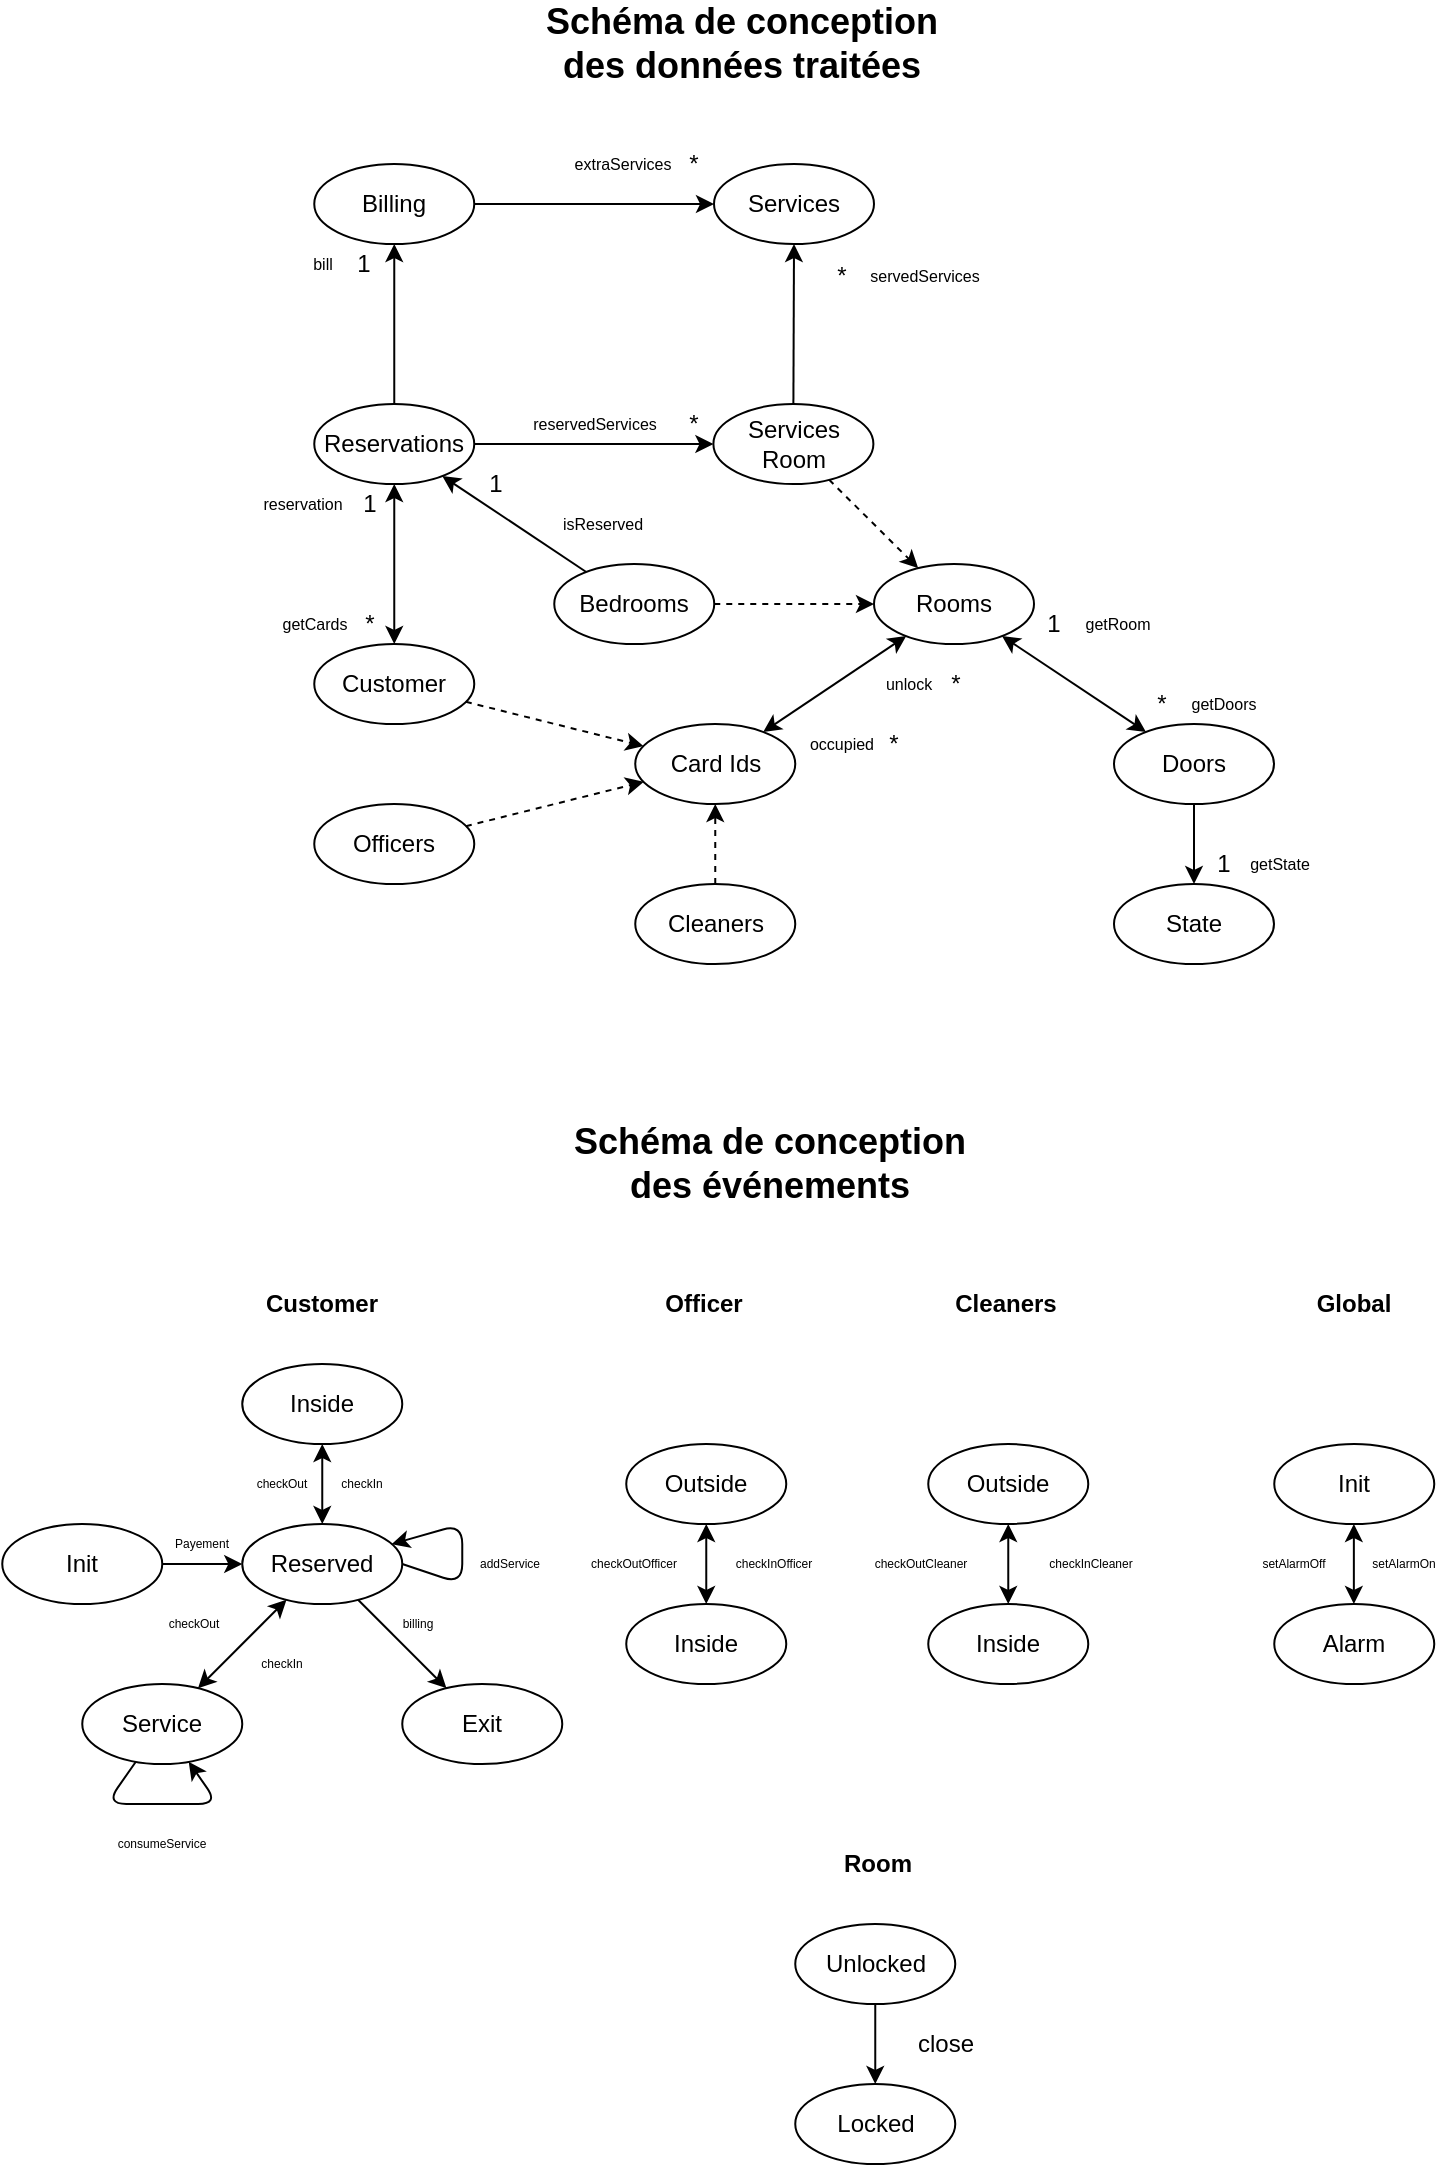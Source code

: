 <mxfile version="13.7.9" type="device"><diagram id="mKZ3kIbZx4iA2IMD-GMo" name="Page-1"><mxGraphModel dx="569" dy="329" grid="0" gridSize="10" guides="1" tooltips="1" connect="1" arrows="1" fold="1" page="1" pageScale="1" pageWidth="827" pageHeight="1169" math="0" shadow="0"><root><mxCell id="0"/><mxCell id="1" parent="0"/><mxCell id="wAJNwWQqcgvi-j1PNpbh-5" value="Schéma de conception des données traitées" style="text;html=1;strokeColor=none;fillColor=none;align=center;verticalAlign=middle;whiteSpace=wrap;rounded=0;fontSize=18;fontStyle=1" parent="1" vertex="1"><mxGeometry x="304" y="50" width="220" height="20" as="geometry"/></mxCell><mxCell id="wAJNwWQqcgvi-j1PNpbh-41" value="Init" style="ellipse;whiteSpace=wrap;html=1;" parent="1" vertex="1"><mxGeometry x="44.13" y="800" width="80" height="40" as="geometry"/></mxCell><mxCell id="wAJNwWQqcgvi-j1PNpbh-49" value="Schéma de conception des événements" style="text;html=1;strokeColor=none;fillColor=none;align=center;verticalAlign=middle;whiteSpace=wrap;rounded=0;fontSize=18;fontStyle=1" parent="1" vertex="1"><mxGeometry x="318.13" y="610" width="220" height="20" as="geometry"/></mxCell><mxCell id="wAJNwWQqcgvi-j1PNpbh-52" value="Reserved" style="ellipse;whiteSpace=wrap;html=1;" parent="1" vertex="1"><mxGeometry x="164.13" y="800" width="80" height="40" as="geometry"/></mxCell><mxCell id="wAJNwWQqcgvi-j1PNpbh-53" value="" style="endArrow=classic;html=1;fontSize=18;" parent="1" source="wAJNwWQqcgvi-j1PNpbh-41" target="wAJNwWQqcgvi-j1PNpbh-52" edge="1"><mxGeometry width="50" height="50" relative="1" as="geometry"><mxPoint x="119.13" y="950" as="sourcePoint"/><mxPoint x="169.13" y="900" as="targetPoint"/></mxGeometry></mxCell><mxCell id="wAJNwWQqcgvi-j1PNpbh-54" value="&lt;font style=&quot;font-size: 6px;&quot;&gt;Payement&lt;/font&gt;" style="text;html=1;strokeColor=none;fillColor=none;align=center;verticalAlign=middle;whiteSpace=wrap;rounded=0;fontSize=6;" parent="1" vertex="1"><mxGeometry x="124.13" y="800" width="40" height="20" as="geometry"/></mxCell><mxCell id="wAJNwWQqcgvi-j1PNpbh-55" value="Inside" style="ellipse;whiteSpace=wrap;html=1;" parent="1" vertex="1"><mxGeometry x="164.13" y="720" width="80" height="40" as="geometry"/></mxCell><mxCell id="wAJNwWQqcgvi-j1PNpbh-56" value="" style="endArrow=classic;html=1;fontSize=18;startArrow=classic;startFill=1;" parent="1" source="wAJNwWQqcgvi-j1PNpbh-52" target="wAJNwWQqcgvi-j1PNpbh-55" edge="1"><mxGeometry width="50" height="50" relative="1" as="geometry"><mxPoint x="174.13" y="750" as="sourcePoint"/><mxPoint x="214.13" y="750" as="targetPoint"/></mxGeometry></mxCell><mxCell id="wAJNwWQqcgvi-j1PNpbh-57" value="&lt;font style=&quot;font-size: 6px;&quot;&gt;checkIn&lt;/font&gt;" style="text;html=1;strokeColor=none;fillColor=none;align=center;verticalAlign=middle;whiteSpace=wrap;rounded=0;fontSize=6;" parent="1" vertex="1"><mxGeometry x="204.13" y="770" width="40" height="20" as="geometry"/></mxCell><mxCell id="wAJNwWQqcgvi-j1PNpbh-61" value="&lt;font style=&quot;font-size: 6px;&quot;&gt;checkOut&lt;/font&gt;" style="text;html=1;strokeColor=none;fillColor=none;align=center;verticalAlign=middle;whiteSpace=wrap;rounded=0;fontSize=6;" parent="1" vertex="1"><mxGeometry x="164.13" y="770" width="40" height="20" as="geometry"/></mxCell><mxCell id="wAJNwWQqcgvi-j1PNpbh-64" value="Service" style="ellipse;whiteSpace=wrap;html=1;" parent="1" vertex="1"><mxGeometry x="84.13" y="880" width="80" height="40" as="geometry"/></mxCell><mxCell id="wAJNwWQqcgvi-j1PNpbh-65" value="" style="endArrow=classic;html=1;fontSize=18;startArrow=classic;startFill=1;" parent="1" source="wAJNwWQqcgvi-j1PNpbh-52" target="wAJNwWQqcgvi-j1PNpbh-64" edge="1"><mxGeometry width="50" height="50" relative="1" as="geometry"><mxPoint x="247.412" y="818.906" as="sourcePoint"/><mxPoint x="300.848" y="801.094" as="targetPoint"/></mxGeometry></mxCell><mxCell id="wAJNwWQqcgvi-j1PNpbh-66" value="&lt;font style=&quot;font-size: 6px&quot;&gt;checkIn&lt;/font&gt;" style="text;html=1;strokeColor=none;fillColor=none;align=center;verticalAlign=middle;whiteSpace=wrap;rounded=0;fontSize=6;" parent="1" vertex="1"><mxGeometry x="164.13" y="860" width="40" height="20" as="geometry"/></mxCell><mxCell id="wAJNwWQqcgvi-j1PNpbh-67" value="&lt;font style=&quot;font-size: 6px&quot;&gt;checkOut&lt;/font&gt;" style="text;html=1;strokeColor=none;fillColor=none;align=center;verticalAlign=middle;whiteSpace=wrap;rounded=0;fontSize=6;" parent="1" vertex="1"><mxGeometry x="116.13" y="840" width="48" height="20" as="geometry"/></mxCell><mxCell id="wAJNwWQqcgvi-j1PNpbh-68" value="" style="endArrow=classic;html=1;fontSize=18;" parent="1" source="wAJNwWQqcgvi-j1PNpbh-64" target="wAJNwWQqcgvi-j1PNpbh-64" edge="1"><mxGeometry width="50" height="50" relative="1" as="geometry"><mxPoint x="250.13" y="920" as="sourcePoint"/><mxPoint x="296.13" y="900" as="targetPoint"/><Array as="points"><mxPoint x="96.13" y="940"/><mxPoint x="152.13" y="940"/></Array></mxGeometry></mxCell><mxCell id="wAJNwWQqcgvi-j1PNpbh-69" value="&lt;font style=&quot;font-size: 6px;&quot;&gt;consumeService&lt;/font&gt;" style="text;html=1;strokeColor=none;fillColor=none;align=center;verticalAlign=middle;whiteSpace=wrap;rounded=0;fontSize=6;" parent="1" vertex="1"><mxGeometry x="100.13" y="950" width="48" height="20" as="geometry"/></mxCell><mxCell id="wAJNwWQqcgvi-j1PNpbh-70" value="Exit" style="ellipse;whiteSpace=wrap;html=1;" parent="1" vertex="1"><mxGeometry x="244.13" y="880" width="80" height="40" as="geometry"/></mxCell><mxCell id="wAJNwWQqcgvi-j1PNpbh-71" value="" style="endArrow=classic;html=1;fontSize=18;" parent="1" source="wAJNwWQqcgvi-j1PNpbh-52" target="wAJNwWQqcgvi-j1PNpbh-70" edge="1"><mxGeometry width="50" height="50" relative="1" as="geometry"><mxPoint x="231.1" y="847.635" as="sourcePoint"/><mxPoint x="188.13" y="880" as="targetPoint"/></mxGeometry></mxCell><mxCell id="wAJNwWQqcgvi-j1PNpbh-72" value="&lt;font style=&quot;font-size: 6px&quot;&gt;billing&lt;/font&gt;" style="text;html=1;strokeColor=none;fillColor=none;align=center;verticalAlign=middle;whiteSpace=wrap;rounded=0;fontSize=6;" parent="1" vertex="1"><mxGeometry x="242.13" y="840" width="20" height="20" as="geometry"/></mxCell><mxCell id="wAJNwWQqcgvi-j1PNpbh-73" value="" style="endArrow=classic;html=1;fontSize=18;exitX=1;exitY=0.5;exitDx=0;exitDy=0;" parent="1" source="wAJNwWQqcgvi-j1PNpbh-52" target="wAJNwWQqcgvi-j1PNpbh-52" edge="1"><mxGeometry width="50" height="50" relative="1" as="geometry"><mxPoint x="278.13" y="889.6" as="sourcePoint"/><mxPoint x="244.13" y="880" as="targetPoint"/><Array as="points"><mxPoint x="274.13" y="830"/><mxPoint x="274.13" y="800"/></Array></mxGeometry></mxCell><mxCell id="wAJNwWQqcgvi-j1PNpbh-74" value="addService" style="text;html=1;strokeColor=none;fillColor=none;align=center;verticalAlign=middle;whiteSpace=wrap;rounded=0;fontSize=6;" parent="1" vertex="1"><mxGeometry x="278.13" y="810" width="40" height="20" as="geometry"/></mxCell><mxCell id="wAJNwWQqcgvi-j1PNpbh-75" value="&lt;font style=&quot;font-size: 12px&quot;&gt;&lt;b&gt;Customer&lt;/b&gt;&lt;/font&gt;" style="text;html=1;strokeColor=none;fillColor=none;align=center;verticalAlign=middle;whiteSpace=wrap;rounded=0;fontSize=6;" parent="1" vertex="1"><mxGeometry x="164.13" y="680" width="80" height="20" as="geometry"/></mxCell><mxCell id="wAJNwWQqcgvi-j1PNpbh-76" value="&lt;font style=&quot;font-size: 12px&quot;&gt;&lt;b&gt;Officer&lt;/b&gt;&lt;/font&gt;" style="text;html=1;strokeColor=none;fillColor=none;align=center;verticalAlign=middle;whiteSpace=wrap;rounded=0;fontSize=6;" parent="1" vertex="1"><mxGeometry x="370.13" y="680" width="50" height="20" as="geometry"/></mxCell><mxCell id="wAJNwWQqcgvi-j1PNpbh-77" value="&lt;font style=&quot;font-size: 12px&quot;&gt;&lt;b&gt;Cleaners&lt;/b&gt;&lt;/font&gt;" style="text;html=1;strokeColor=none;fillColor=none;align=center;verticalAlign=middle;whiteSpace=wrap;rounded=0;fontSize=6;" parent="1" vertex="1"><mxGeometry x="506.13" y="680" width="80" height="20" as="geometry"/></mxCell><mxCell id="wAJNwWQqcgvi-j1PNpbh-78" value="&lt;font style=&quot;font-size: 12px&quot;&gt;&lt;b&gt;Global&lt;/b&gt;&lt;/font&gt;" style="text;html=1;strokeColor=none;fillColor=none;align=center;verticalAlign=middle;whiteSpace=wrap;rounded=0;fontSize=6;" parent="1" vertex="1"><mxGeometry x="680.13" y="680" width="80" height="20" as="geometry"/></mxCell><mxCell id="wAJNwWQqcgvi-j1PNpbh-79" value="Outside" style="ellipse;whiteSpace=wrap;html=1;" parent="1" vertex="1"><mxGeometry x="356.13" y="760" width="80" height="40" as="geometry"/></mxCell><mxCell id="wAJNwWQqcgvi-j1PNpbh-82" value="Inside" style="ellipse;whiteSpace=wrap;html=1;" parent="1" vertex="1"><mxGeometry x="356.13" y="840" width="80" height="40" as="geometry"/></mxCell><mxCell id="wAJNwWQqcgvi-j1PNpbh-83" value="" style="endArrow=classic;html=1;fontSize=18;startArrow=classic;startFill=1;" parent="1" source="wAJNwWQqcgvi-j1PNpbh-79" target="wAJNwWQqcgvi-j1PNpbh-82" edge="1"><mxGeometry width="50" height="50" relative="1" as="geometry"><mxPoint x="148.241" y="847.889" as="sourcePoint"/><mxPoint x="104.019" y="892.111" as="targetPoint"/></mxGeometry></mxCell><mxCell id="wAJNwWQqcgvi-j1PNpbh-84" value="&lt;font style=&quot;font-size: 6px&quot;&gt;checkInOfficer&lt;/font&gt;" style="text;html=1;strokeColor=none;fillColor=none;align=center;verticalAlign=middle;whiteSpace=wrap;rounded=0;fontSize=6;" parent="1" vertex="1"><mxGeometry x="410.13" y="810" width="40" height="20" as="geometry"/></mxCell><mxCell id="wAJNwWQqcgvi-j1PNpbh-85" value="&lt;font style=&quot;font-size: 6px&quot;&gt;checkOutOfficer&lt;/font&gt;" style="text;html=1;strokeColor=none;fillColor=none;align=center;verticalAlign=middle;whiteSpace=wrap;rounded=0;fontSize=6;" parent="1" vertex="1"><mxGeometry x="340.13" y="810" width="40" height="20" as="geometry"/></mxCell><mxCell id="wAJNwWQqcgvi-j1PNpbh-93" value="Outside" style="ellipse;whiteSpace=wrap;html=1;" parent="1" vertex="1"><mxGeometry x="507.13" y="760" width="80" height="40" as="geometry"/></mxCell><mxCell id="wAJNwWQqcgvi-j1PNpbh-94" value="Inside" style="ellipse;whiteSpace=wrap;html=1;" parent="1" vertex="1"><mxGeometry x="507.13" y="840" width="80" height="40" as="geometry"/></mxCell><mxCell id="wAJNwWQqcgvi-j1PNpbh-95" value="" style="endArrow=classic;html=1;fontSize=18;startArrow=classic;startFill=1;" parent="1" source="wAJNwWQqcgvi-j1PNpbh-93" target="wAJNwWQqcgvi-j1PNpbh-94" edge="1"><mxGeometry width="50" height="50" relative="1" as="geometry"><mxPoint x="299.241" y="847.889" as="sourcePoint"/><mxPoint x="255.019" y="892.111" as="targetPoint"/></mxGeometry></mxCell><mxCell id="wAJNwWQqcgvi-j1PNpbh-96" value="&lt;font style=&quot;font-size: 6px&quot;&gt;checkInCleaner&lt;/font&gt;" style="text;html=1;strokeColor=none;fillColor=none;align=center;verticalAlign=middle;whiteSpace=wrap;rounded=0;fontSize=6;" parent="1" vertex="1"><mxGeometry x="561.13" y="810" width="55" height="20" as="geometry"/></mxCell><mxCell id="wAJNwWQqcgvi-j1PNpbh-97" value="&lt;font style=&quot;font-size: 6px&quot;&gt;checkOutCleaner&lt;/font&gt;" style="text;html=1;strokeColor=none;fillColor=none;align=center;verticalAlign=middle;whiteSpace=wrap;rounded=0;fontSize=6;" parent="1" vertex="1"><mxGeometry x="476.13" y="810" width="55" height="20" as="geometry"/></mxCell><mxCell id="wAJNwWQqcgvi-j1PNpbh-98" value="Init" style="ellipse;whiteSpace=wrap;html=1;" parent="1" vertex="1"><mxGeometry x="680.13" y="760" width="80" height="40" as="geometry"/></mxCell><mxCell id="wAJNwWQqcgvi-j1PNpbh-101" value="" style="endArrow=classic;html=1;fontSize=18;startArrow=classic;startFill=1;" parent="1" edge="1"><mxGeometry width="50" height="50" relative="1" as="geometry"><mxPoint x="719.93" y="800" as="sourcePoint"/><mxPoint x="719.93" y="840" as="targetPoint"/></mxGeometry></mxCell><mxCell id="wAJNwWQqcgvi-j1PNpbh-102" value="Alarm" style="ellipse;whiteSpace=wrap;html=1;" parent="1" vertex="1"><mxGeometry x="680.13" y="840" width="80" height="40" as="geometry"/></mxCell><mxCell id="wAJNwWQqcgvi-j1PNpbh-103" value="&lt;font style=&quot;font-size: 6px&quot;&gt;setAlarmOff&lt;/font&gt;" style="text;html=1;strokeColor=none;fillColor=none;align=center;verticalAlign=middle;whiteSpace=wrap;rounded=0;fontSize=6;" parent="1" vertex="1"><mxGeometry x="670.13" y="810" width="40" height="20" as="geometry"/></mxCell><mxCell id="wAJNwWQqcgvi-j1PNpbh-104" value="&lt;font style=&quot;font-size: 6px&quot;&gt;setAlarmOn&lt;/font&gt;" style="text;html=1;strokeColor=none;fillColor=none;align=center;verticalAlign=middle;whiteSpace=wrap;rounded=0;fontSize=6;" parent="1" vertex="1"><mxGeometry x="730.13" y="810" width="30" height="20" as="geometry"/></mxCell><mxCell id="L7_stNVP262g_JaX8nao-1" value="&lt;span style=&quot;text-align: left&quot;&gt;Services Room&lt;/span&gt;" style="ellipse;whiteSpace=wrap;html=1;" parent="1" vertex="1"><mxGeometry x="399.7" y="240" width="80" height="40" as="geometry"/></mxCell><mxCell id="L7_stNVP262g_JaX8nao-2" value="Customer" style="ellipse;whiteSpace=wrap;html=1;" parent="1" vertex="1"><mxGeometry x="200.13" y="360" width="80" height="40" as="geometry"/></mxCell><mxCell id="L7_stNVP262g_JaX8nao-3" value="Officers" style="ellipse;whiteSpace=wrap;html=1;" parent="1" vertex="1"><mxGeometry x="200.13" y="440" width="80" height="40" as="geometry"/></mxCell><mxCell id="L7_stNVP262g_JaX8nao-4" value="Cleaners" style="ellipse;whiteSpace=wrap;html=1;" parent="1" vertex="1"><mxGeometry x="360.63" y="480" width="80" height="40" as="geometry"/></mxCell><mxCell id="L7_stNVP262g_JaX8nao-5" value="Card Ids" style="ellipse;whiteSpace=wrap;html=1;" parent="1" vertex="1"><mxGeometry x="360.63" y="400" width="80" height="40" as="geometry"/></mxCell><mxCell id="L7_stNVP262g_JaX8nao-6" value="&lt;span style=&quot;text-align: left&quot;&gt;Bedrooms&lt;/span&gt;" style="ellipse;whiteSpace=wrap;html=1;" parent="1" vertex="1"><mxGeometry x="320.13" y="320" width="80" height="40" as="geometry"/></mxCell><mxCell id="L7_stNVP262g_JaX8nao-7" value="&lt;span style=&quot;text-align: left&quot;&gt;Rooms&lt;/span&gt;" style="ellipse;whiteSpace=wrap;html=1;" parent="1" vertex="1"><mxGeometry x="480" y="320" width="80" height="40" as="geometry"/></mxCell><mxCell id="L7_stNVP262g_JaX8nao-8" value="" style="endArrow=classic;html=1;dashed=1;" parent="1" source="L7_stNVP262g_JaX8nao-3" target="L7_stNVP262g_JaX8nao-5" edge="1"><mxGeometry width="50" height="50" relative="1" as="geometry"><mxPoint x="322.75" y="490" as="sourcePoint"/><mxPoint x="372.75" y="440" as="targetPoint"/></mxGeometry></mxCell><mxCell id="L7_stNVP262g_JaX8nao-9" value="" style="endArrow=classic;html=1;dashed=1;" parent="1" source="L7_stNVP262g_JaX8nao-4" target="L7_stNVP262g_JaX8nao-5" edge="1"><mxGeometry width="50" height="50" relative="1" as="geometry"><mxPoint x="310.969" y="516.979" as="sourcePoint"/><mxPoint x="367.343" y="458.038" as="targetPoint"/></mxGeometry></mxCell><mxCell id="L7_stNVP262g_JaX8nao-10" value="" style="endArrow=classic;html=1;dashed=1;" parent="1" source="L7_stNVP262g_JaX8nao-2" target="L7_stNVP262g_JaX8nao-5" edge="1"><mxGeometry width="50" height="50" relative="1" as="geometry"><mxPoint x="272.804" y="515.064" as="sourcePoint"/><mxPoint x="263.873" y="459.939" as="targetPoint"/></mxGeometry></mxCell><mxCell id="L7_stNVP262g_JaX8nao-11" value="" style="endArrow=classic;html=1;dashed=1;" parent="1" source="L7_stNVP262g_JaX8nao-1" target="L7_stNVP262g_JaX8nao-7" edge="1"><mxGeometry width="50" height="50" relative="1" as="geometry"><mxPoint x="498.302" y="417.627" as="sourcePoint"/><mxPoint x="429.909" y="357.381" as="targetPoint"/></mxGeometry></mxCell><mxCell id="L7_stNVP262g_JaX8nao-12" value="" style="endArrow=classic;html=1;dashed=1;" parent="1" source="L7_stNVP262g_JaX8nao-6" target="L7_stNVP262g_JaX8nao-7" edge="1"><mxGeometry width="50" height="50" relative="1" as="geometry"><mxPoint x="654.338" y="410.664" as="sourcePoint"/><mxPoint x="681.783" y="359.321" as="targetPoint"/></mxGeometry></mxCell><mxCell id="L7_stNVP262g_JaX8nao-14" value="Reservations" style="ellipse;whiteSpace=wrap;html=1;" parent="1" vertex="1"><mxGeometry x="200.13" y="240" width="80" height="40" as="geometry"/></mxCell><mxCell id="L7_stNVP262g_JaX8nao-15" value="Billing" style="ellipse;whiteSpace=wrap;html=1;" parent="1" vertex="1"><mxGeometry x="200.13" y="120" width="80" height="40" as="geometry"/></mxCell><mxCell id="L7_stNVP262g_JaX8nao-17" value="" style="endArrow=classic;html=1;" parent="1" source="L7_stNVP262g_JaX8nao-14" target="L7_stNVP262g_JaX8nao-15" edge="1"><mxGeometry width="50" height="50" relative="1" as="geometry"><mxPoint x="73.75" y="280" as="sourcePoint"/><mxPoint x="73.75" y="240" as="targetPoint"/></mxGeometry></mxCell><mxCell id="L7_stNVP262g_JaX8nao-18" value="1" style="text;html=1;strokeColor=none;fillColor=none;align=center;verticalAlign=middle;whiteSpace=wrap;rounded=0;" parent="1" vertex="1"><mxGeometry x="215" y="160" width="20" height="20" as="geometry"/></mxCell><mxCell id="L7_stNVP262g_JaX8nao-19" value="bill" style="text;html=1;align=center;verticalAlign=middle;resizable=0;points=[];autosize=1;fontSize=8;" parent="1" vertex="1"><mxGeometry x="189.13" y="160" width="30" height="20" as="geometry"/></mxCell><mxCell id="L7_stNVP262g_JaX8nao-20" value="&lt;span style=&quot;text-align: left&quot;&gt;Services&lt;/span&gt;" style="ellipse;whiteSpace=wrap;html=1;" parent="1" vertex="1"><mxGeometry x="400" y="120" width="80" height="40" as="geometry"/></mxCell><mxCell id="L7_stNVP262g_JaX8nao-21" value="*" style="text;html=1;strokeColor=none;fillColor=none;align=center;verticalAlign=middle;whiteSpace=wrap;rounded=0;" parent="1" vertex="1"><mxGeometry x="454.14" y="166" width="20" height="20" as="geometry"/></mxCell><mxCell id="L7_stNVP262g_JaX8nao-22" style="rounded=0;orthogonalLoop=1;jettySize=auto;html=1;exitX=1;exitY=0.5;exitDx=0;exitDy=0;" parent="1" source="L7_stNVP262g_JaX8nao-15" target="L7_stNVP262g_JaX8nao-20" edge="1"><mxGeometry relative="1" as="geometry"><mxPoint x="317.25" y="150.0" as="sourcePoint"/><mxPoint x="363.25" y="150" as="targetPoint"/></mxGeometry></mxCell><mxCell id="L7_stNVP262g_JaX8nao-23" value="*" style="text;html=1;strokeColor=none;fillColor=none;align=center;verticalAlign=middle;whiteSpace=wrap;rounded=0;" parent="1" vertex="1"><mxGeometry x="380.13" y="110" width="20" height="20" as="geometry"/></mxCell><mxCell id="L7_stNVP262g_JaX8nao-24" value="extraServices" style="text;html=1;align=center;verticalAlign=middle;resizable=0;points=[];autosize=1;fontSize=8;" parent="1" vertex="1"><mxGeometry x="324.13" y="110" width="60" height="20" as="geometry"/></mxCell><mxCell id="L7_stNVP262g_JaX8nao-25" value="servedServices" style="text;html=1;align=center;verticalAlign=middle;resizable=0;points=[];autosize=1;fontSize=8;" parent="1" vertex="1"><mxGeometry x="470.14" y="166" width="70" height="20" as="geometry"/></mxCell><mxCell id="L7_stNVP262g_JaX8nao-26" style="rounded=0;orthogonalLoop=1;jettySize=auto;html=1;" parent="1" source="L7_stNVP262g_JaX8nao-1" target="L7_stNVP262g_JaX8nao-20" edge="1"><mxGeometry relative="1" as="geometry"><mxPoint x="572.62" y="240" as="sourcePoint"/><mxPoint x="572.62" y="170.0" as="targetPoint"/></mxGeometry></mxCell><mxCell id="L7_stNVP262g_JaX8nao-31" value="" style="endArrow=classic;html=1;startArrow=classic;startFill=1;" parent="1" source="L7_stNVP262g_JaX8nao-14" target="L7_stNVP262g_JaX8nao-2" edge="1"><mxGeometry width="50" height="50" relative="1" as="geometry"><mxPoint x="28.75" y="250.0" as="sourcePoint"/><mxPoint x="28.75" y="330.0" as="targetPoint"/></mxGeometry></mxCell><mxCell id="L7_stNVP262g_JaX8nao-32" value="*" style="text;html=1;strokeColor=none;fillColor=none;align=center;verticalAlign=middle;whiteSpace=wrap;rounded=0;" parent="1" vertex="1"><mxGeometry x="218.13" y="340" width="20" height="20" as="geometry"/></mxCell><mxCell id="L7_stNVP262g_JaX8nao-33" value="1" style="text;html=1;strokeColor=none;fillColor=none;align=center;verticalAlign=middle;whiteSpace=wrap;rounded=0;" parent="1" vertex="1"><mxGeometry x="218.13" y="280" width="20" height="20" as="geometry"/></mxCell><mxCell id="L7_stNVP262g_JaX8nao-34" value="reservation" style="text;html=1;align=center;verticalAlign=middle;resizable=0;points=[];autosize=1;fontSize=8;" parent="1" vertex="1"><mxGeometry x="164.13" y="280" width="60" height="20" as="geometry"/></mxCell><mxCell id="L7_stNVP262g_JaX8nao-35" value="getCards" style="text;html=1;align=center;verticalAlign=middle;resizable=0;points=[];autosize=1;fontSize=8;" parent="1" vertex="1"><mxGeometry x="175" y="340" width="50" height="20" as="geometry"/></mxCell><mxCell id="L7_stNVP262g_JaX8nao-38" value="" style="endArrow=classic;html=1;startArrow=classic;startFill=1;" parent="1" source="L7_stNVP262g_JaX8nao-5" target="L7_stNVP262g_JaX8nao-7" edge="1"><mxGeometry width="50" height="50" relative="1" as="geometry"><mxPoint x="532.62" y="575.0" as="sourcePoint"/><mxPoint x="676.62" y="575.0" as="targetPoint"/></mxGeometry></mxCell><mxCell id="L7_stNVP262g_JaX8nao-40" value="unlock" style="text;html=1;strokeColor=none;fillColor=none;align=center;verticalAlign=middle;whiteSpace=wrap;rounded=0;fontSize=8;" parent="1" vertex="1"><mxGeometry x="479.7" y="370" width="34.87" height="20" as="geometry"/></mxCell><mxCell id="L7_stNVP262g_JaX8nao-41" value="occupied" style="text;html=1;strokeColor=none;fillColor=none;align=center;verticalAlign=middle;whiteSpace=wrap;rounded=0;fontSize=8;" parent="1" vertex="1"><mxGeometry x="446" y="400" width="35.87" height="20" as="geometry"/></mxCell><mxCell id="L7_stNVP262g_JaX8nao-42" value="*" style="text;html=1;strokeColor=none;fillColor=none;align=center;verticalAlign=middle;whiteSpace=wrap;rounded=0;" parent="1" vertex="1"><mxGeometry x="480" y="400" width="20" height="20" as="geometry"/></mxCell><mxCell id="Lv4q73CTJthylkNsShpD-2" value="getState" style="text;html=1;strokeColor=none;fillColor=none;align=center;verticalAlign=middle;whiteSpace=wrap;rounded=0;fontSize=8;" parent="1" vertex="1"><mxGeometry x="658.13" y="460" width="50" height="20" as="geometry"/></mxCell><mxCell id="Lv4q73CTJthylkNsShpD-3" style="rounded=0;orthogonalLoop=1;jettySize=auto;html=1;" parent="1" source="Lv4q73CTJthylkNsShpD-20" target="Lv4q73CTJthylkNsShpD-4" edge="1"><mxGeometry relative="1" as="geometry"><mxPoint x="828.05" y="470" as="sourcePoint"/><mxPoint x="925.92" y="470" as="targetPoint"/></mxGeometry></mxCell><mxCell id="Lv4q73CTJthylkNsShpD-4" value="&lt;span style=&quot;text-align: left&quot;&gt;State&lt;/span&gt;" style="ellipse;whiteSpace=wrap;html=1;" parent="1" vertex="1"><mxGeometry x="600" y="480" width="80" height="40" as="geometry"/></mxCell><mxCell id="Lv4q73CTJthylkNsShpD-5" value="1" style="text;html=1;strokeColor=none;fillColor=none;align=center;verticalAlign=middle;whiteSpace=wrap;rounded=0;" parent="1" vertex="1"><mxGeometry x="645.06" y="460" width="20" height="20" as="geometry"/></mxCell><mxCell id="Lv4q73CTJthylkNsShpD-6" value="&lt;font style=&quot;font-size: 12px&quot;&gt;&lt;b&gt;Room&lt;/b&gt;&lt;/font&gt;" style="text;html=1;strokeColor=none;fillColor=none;align=center;verticalAlign=middle;whiteSpace=wrap;rounded=0;fontSize=6;" parent="1" vertex="1"><mxGeometry x="457.13" y="960" width="50" height="20" as="geometry"/></mxCell><mxCell id="Lv4q73CTJthylkNsShpD-8" value="Locked" style="ellipse;whiteSpace=wrap;html=1;" parent="1" vertex="1"><mxGeometry x="440.63" y="1080" width="80" height="40" as="geometry"/></mxCell><mxCell id="Lv4q73CTJthylkNsShpD-13" value="Unlocked" style="ellipse;whiteSpace=wrap;html=1;" parent="1" vertex="1"><mxGeometry x="440.63" y="1000" width="80" height="40" as="geometry"/></mxCell><mxCell id="Lv4q73CTJthylkNsShpD-14" value="" style="endArrow=classic;html=1;fontSize=18;startArrow=none;startFill=0;" parent="1" source="Lv4q73CTJthylkNsShpD-13" target="Lv4q73CTJthylkNsShpD-8" edge="1"><mxGeometry width="50" height="50" relative="1" as="geometry"><mxPoint x="481.63" y="1060" as="sourcePoint"/><mxPoint x="481.63" y="1100" as="targetPoint"/></mxGeometry></mxCell><mxCell id="Lv4q73CTJthylkNsShpD-16" value="close" style="text;html=1;strokeColor=none;fillColor=none;align=center;verticalAlign=middle;whiteSpace=wrap;rounded=0;" parent="1" vertex="1"><mxGeometry x="496" y="1050" width="40" height="20" as="geometry"/></mxCell><mxCell id="Lv4q73CTJthylkNsShpD-20" value="&lt;span style=&quot;text-align: left&quot;&gt;Doors&lt;/span&gt;" style="ellipse;whiteSpace=wrap;html=1;" parent="1" vertex="1"><mxGeometry x="600" y="400" width="80" height="40" as="geometry"/></mxCell><mxCell id="Lv4q73CTJthylkNsShpD-21" value="" style="endArrow=classic;html=1;startArrow=classic;startFill=1;" parent="1" source="Lv4q73CTJthylkNsShpD-20" target="L7_stNVP262g_JaX8nao-7" edge="1"><mxGeometry width="50" height="50" relative="1" as="geometry"><mxPoint x="542.62" y="400" as="sourcePoint"/><mxPoint x="624.12" y="400" as="targetPoint"/><Array as="points"/></mxGeometry></mxCell><mxCell id="Lv4q73CTJthylkNsShpD-22" value="*" style="text;html=1;strokeColor=none;fillColor=none;align=center;verticalAlign=middle;whiteSpace=wrap;rounded=0;" parent="1" vertex="1"><mxGeometry x="613.63" y="380" width="20" height="20" as="geometry"/></mxCell><mxCell id="Lv4q73CTJthylkNsShpD-23" value="1" style="text;html=1;strokeColor=none;fillColor=none;align=center;verticalAlign=middle;whiteSpace=wrap;rounded=0;" parent="1" vertex="1"><mxGeometry x="560" y="340" width="20" height="20" as="geometry"/></mxCell><mxCell id="Lv4q73CTJthylkNsShpD-24" value="getDoors" style="text;html=1;strokeColor=none;fillColor=none;align=center;verticalAlign=middle;whiteSpace=wrap;rounded=0;fontSize=8;" parent="1" vertex="1"><mxGeometry x="630.13" y="380" width="49.87" height="20" as="geometry"/></mxCell><mxCell id="Lv4q73CTJthylkNsShpD-25" value="getRoom" style="text;html=1;strokeColor=none;fillColor=none;align=center;verticalAlign=middle;whiteSpace=wrap;rounded=0;fontSize=8;" parent="1" vertex="1"><mxGeometry x="576.63" y="340" width="49.87" height="20" as="geometry"/></mxCell><mxCell id="Lv4q73CTJthylkNsShpD-30" value="*" style="text;html=1;strokeColor=none;fillColor=none;align=center;verticalAlign=middle;whiteSpace=wrap;rounded=0;" parent="1" vertex="1"><mxGeometry x="511.13" y="370" width="20" height="20" as="geometry"/></mxCell><mxCell id="KR7YnLKv8o5H30ZvO67R-1" style="rounded=0;orthogonalLoop=1;jettySize=auto;html=1;" edge="1" parent="1" source="L7_stNVP262g_JaX8nao-14" target="L7_stNVP262g_JaX8nao-1"><mxGeometry relative="1" as="geometry"><mxPoint x="290.26" y="259.76" as="sourcePoint"/><mxPoint x="410" y="260" as="targetPoint"/></mxGeometry></mxCell><mxCell id="KR7YnLKv8o5H30ZvO67R-2" value="reservedServices" style="text;html=1;align=center;verticalAlign=middle;resizable=0;points=[];autosize=1;fontSize=8;" vertex="1" parent="1"><mxGeometry x="300.13" y="240" width="80" height="20" as="geometry"/></mxCell><mxCell id="KR7YnLKv8o5H30ZvO67R-3" value="*" style="text;html=1;strokeColor=none;fillColor=none;align=center;verticalAlign=middle;whiteSpace=wrap;rounded=0;" vertex="1" parent="1"><mxGeometry x="379.7" y="240" width="20" height="20" as="geometry"/></mxCell><mxCell id="KR7YnLKv8o5H30ZvO67R-4" style="rounded=0;orthogonalLoop=1;jettySize=auto;html=1;" edge="1" parent="1" source="L7_stNVP262g_JaX8nao-6" target="L7_stNVP262g_JaX8nao-14"><mxGeometry relative="1" as="geometry"><mxPoint x="290.13" y="270" as="sourcePoint"/><mxPoint x="409.7" y="270" as="targetPoint"/></mxGeometry></mxCell><mxCell id="KR7YnLKv8o5H30ZvO67R-5" value="1" style="text;html=1;strokeColor=none;fillColor=none;align=center;verticalAlign=middle;whiteSpace=wrap;rounded=0;" vertex="1" parent="1"><mxGeometry x="280.13" y="270" width="21.87" height="20" as="geometry"/></mxCell><mxCell id="KR7YnLKv8o5H30ZvO67R-6" value="isReserved" style="text;html=1;align=center;verticalAlign=middle;resizable=0;points=[];autosize=1;fontSize=8;" vertex="1" parent="1"><mxGeometry x="314.13" y="290" width="60" height="20" as="geometry"/></mxCell></root></mxGraphModel></diagram></mxfile>
